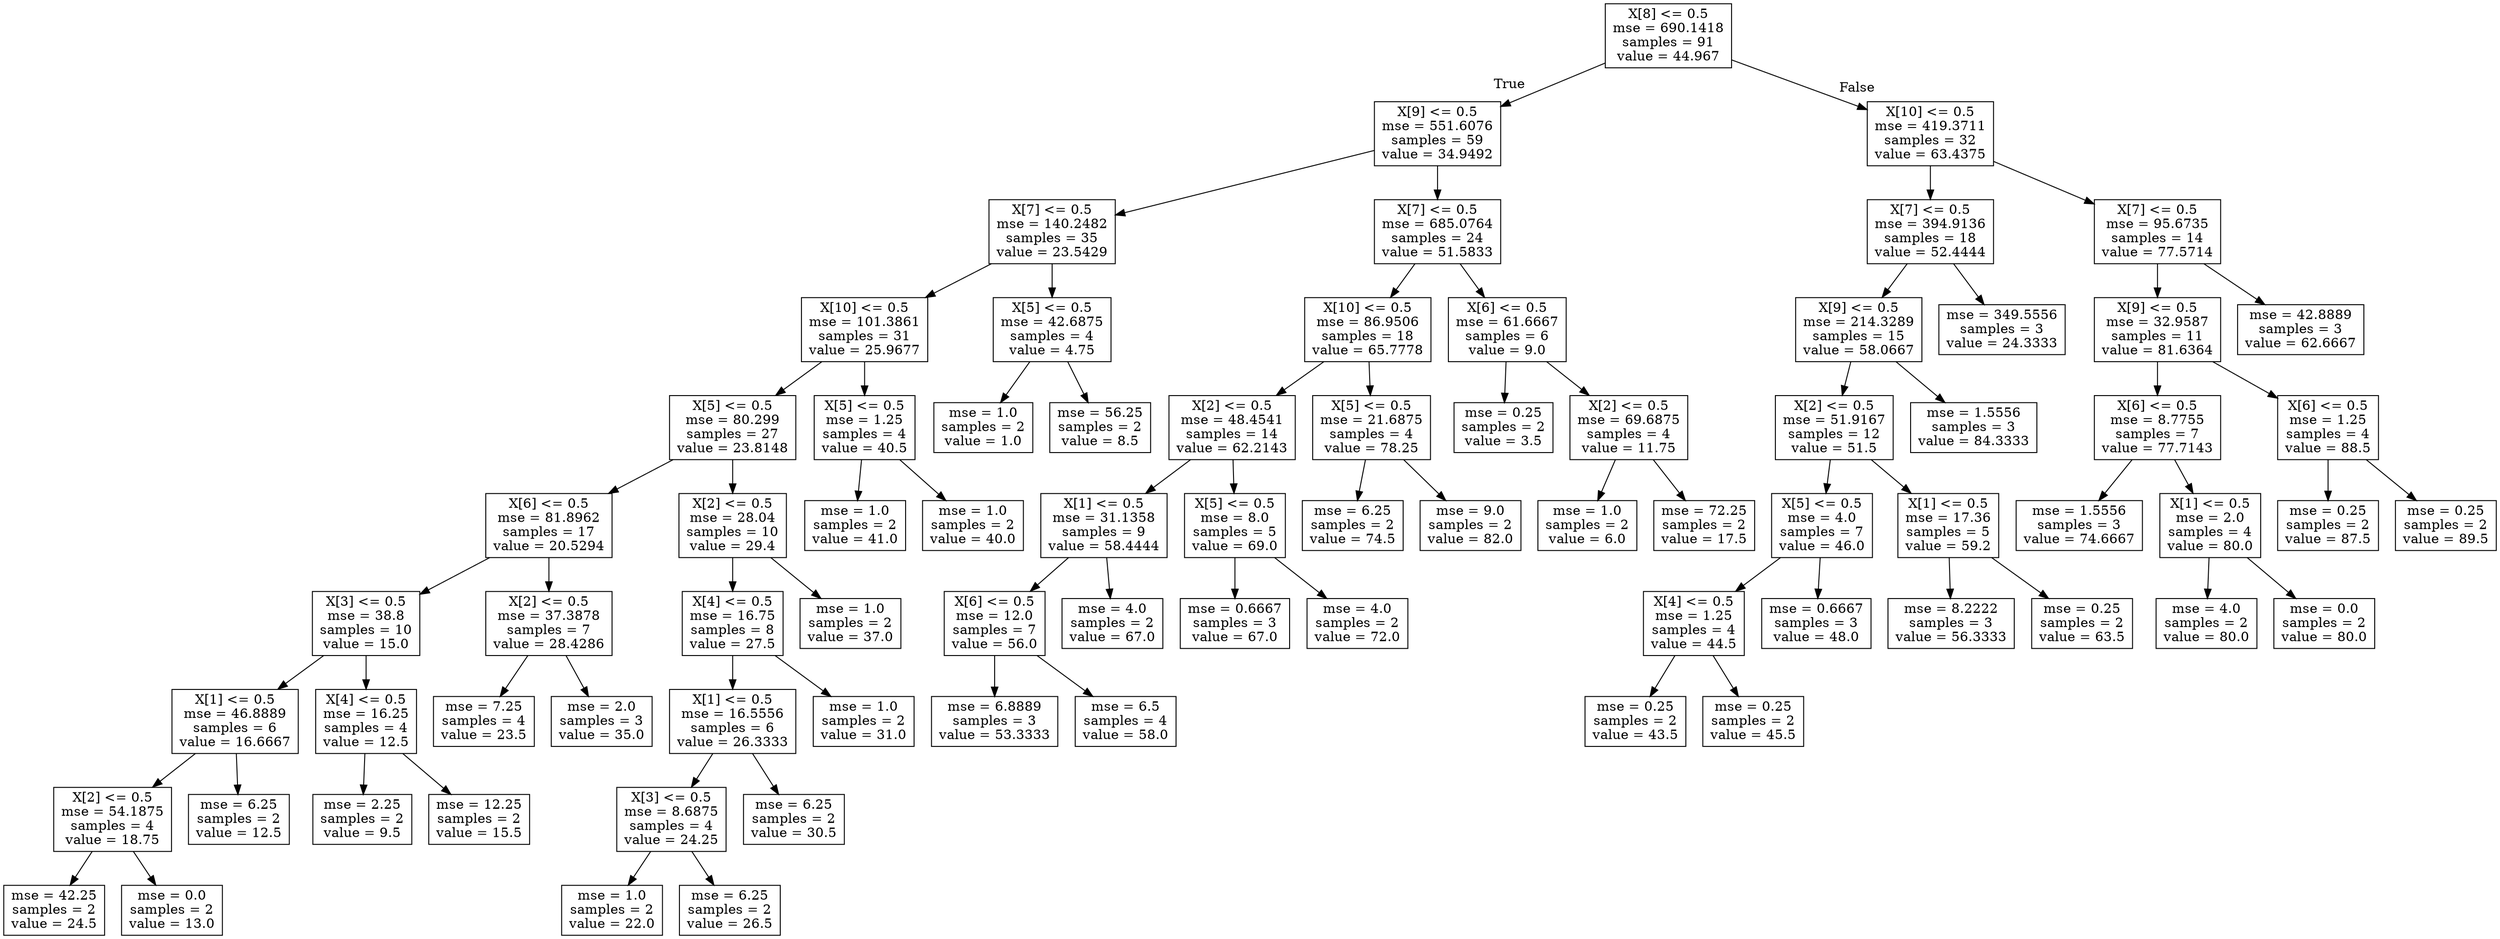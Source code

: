 digraph Tree {
node [shape=box] ;
0 [label="X[8] <= 0.5\nmse = 690.1418\nsamples = 91\nvalue = 44.967"] ;
1 [label="X[9] <= 0.5\nmse = 551.6076\nsamples = 59\nvalue = 34.9492"] ;
0 -> 1 [labeldistance=2.5, labelangle=45, headlabel="True"] ;
2 [label="X[7] <= 0.5\nmse = 140.2482\nsamples = 35\nvalue = 23.5429"] ;
1 -> 2 ;
3 [label="X[10] <= 0.5\nmse = 101.3861\nsamples = 31\nvalue = 25.9677"] ;
2 -> 3 ;
4 [label="X[5] <= 0.5\nmse = 80.299\nsamples = 27\nvalue = 23.8148"] ;
3 -> 4 ;
5 [label="X[6] <= 0.5\nmse = 81.8962\nsamples = 17\nvalue = 20.5294"] ;
4 -> 5 ;
6 [label="X[3] <= 0.5\nmse = 38.8\nsamples = 10\nvalue = 15.0"] ;
5 -> 6 ;
7 [label="X[1] <= 0.5\nmse = 46.8889\nsamples = 6\nvalue = 16.6667"] ;
6 -> 7 ;
8 [label="X[2] <= 0.5\nmse = 54.1875\nsamples = 4\nvalue = 18.75"] ;
7 -> 8 ;
9 [label="mse = 42.25\nsamples = 2\nvalue = 24.5"] ;
8 -> 9 ;
10 [label="mse = 0.0\nsamples = 2\nvalue = 13.0"] ;
8 -> 10 ;
11 [label="mse = 6.25\nsamples = 2\nvalue = 12.5"] ;
7 -> 11 ;
12 [label="X[4] <= 0.5\nmse = 16.25\nsamples = 4\nvalue = 12.5"] ;
6 -> 12 ;
13 [label="mse = 2.25\nsamples = 2\nvalue = 9.5"] ;
12 -> 13 ;
14 [label="mse = 12.25\nsamples = 2\nvalue = 15.5"] ;
12 -> 14 ;
15 [label="X[2] <= 0.5\nmse = 37.3878\nsamples = 7\nvalue = 28.4286"] ;
5 -> 15 ;
16 [label="mse = 7.25\nsamples = 4\nvalue = 23.5"] ;
15 -> 16 ;
17 [label="mse = 2.0\nsamples = 3\nvalue = 35.0"] ;
15 -> 17 ;
18 [label="X[2] <= 0.5\nmse = 28.04\nsamples = 10\nvalue = 29.4"] ;
4 -> 18 ;
19 [label="X[4] <= 0.5\nmse = 16.75\nsamples = 8\nvalue = 27.5"] ;
18 -> 19 ;
20 [label="X[1] <= 0.5\nmse = 16.5556\nsamples = 6\nvalue = 26.3333"] ;
19 -> 20 ;
21 [label="X[3] <= 0.5\nmse = 8.6875\nsamples = 4\nvalue = 24.25"] ;
20 -> 21 ;
22 [label="mse = 1.0\nsamples = 2\nvalue = 22.0"] ;
21 -> 22 ;
23 [label="mse = 6.25\nsamples = 2\nvalue = 26.5"] ;
21 -> 23 ;
24 [label="mse = 6.25\nsamples = 2\nvalue = 30.5"] ;
20 -> 24 ;
25 [label="mse = 1.0\nsamples = 2\nvalue = 31.0"] ;
19 -> 25 ;
26 [label="mse = 1.0\nsamples = 2\nvalue = 37.0"] ;
18 -> 26 ;
27 [label="X[5] <= 0.5\nmse = 1.25\nsamples = 4\nvalue = 40.5"] ;
3 -> 27 ;
28 [label="mse = 1.0\nsamples = 2\nvalue = 41.0"] ;
27 -> 28 ;
29 [label="mse = 1.0\nsamples = 2\nvalue = 40.0"] ;
27 -> 29 ;
30 [label="X[5] <= 0.5\nmse = 42.6875\nsamples = 4\nvalue = 4.75"] ;
2 -> 30 ;
31 [label="mse = 1.0\nsamples = 2\nvalue = 1.0"] ;
30 -> 31 ;
32 [label="mse = 56.25\nsamples = 2\nvalue = 8.5"] ;
30 -> 32 ;
33 [label="X[7] <= 0.5\nmse = 685.0764\nsamples = 24\nvalue = 51.5833"] ;
1 -> 33 ;
34 [label="X[10] <= 0.5\nmse = 86.9506\nsamples = 18\nvalue = 65.7778"] ;
33 -> 34 ;
35 [label="X[2] <= 0.5\nmse = 48.4541\nsamples = 14\nvalue = 62.2143"] ;
34 -> 35 ;
36 [label="X[1] <= 0.5\nmse = 31.1358\nsamples = 9\nvalue = 58.4444"] ;
35 -> 36 ;
37 [label="X[6] <= 0.5\nmse = 12.0\nsamples = 7\nvalue = 56.0"] ;
36 -> 37 ;
38 [label="mse = 6.8889\nsamples = 3\nvalue = 53.3333"] ;
37 -> 38 ;
39 [label="mse = 6.5\nsamples = 4\nvalue = 58.0"] ;
37 -> 39 ;
40 [label="mse = 4.0\nsamples = 2\nvalue = 67.0"] ;
36 -> 40 ;
41 [label="X[5] <= 0.5\nmse = 8.0\nsamples = 5\nvalue = 69.0"] ;
35 -> 41 ;
42 [label="mse = 0.6667\nsamples = 3\nvalue = 67.0"] ;
41 -> 42 ;
43 [label="mse = 4.0\nsamples = 2\nvalue = 72.0"] ;
41 -> 43 ;
44 [label="X[5] <= 0.5\nmse = 21.6875\nsamples = 4\nvalue = 78.25"] ;
34 -> 44 ;
45 [label="mse = 6.25\nsamples = 2\nvalue = 74.5"] ;
44 -> 45 ;
46 [label="mse = 9.0\nsamples = 2\nvalue = 82.0"] ;
44 -> 46 ;
47 [label="X[6] <= 0.5\nmse = 61.6667\nsamples = 6\nvalue = 9.0"] ;
33 -> 47 ;
48 [label="mse = 0.25\nsamples = 2\nvalue = 3.5"] ;
47 -> 48 ;
49 [label="X[2] <= 0.5\nmse = 69.6875\nsamples = 4\nvalue = 11.75"] ;
47 -> 49 ;
50 [label="mse = 1.0\nsamples = 2\nvalue = 6.0"] ;
49 -> 50 ;
51 [label="mse = 72.25\nsamples = 2\nvalue = 17.5"] ;
49 -> 51 ;
52 [label="X[10] <= 0.5\nmse = 419.3711\nsamples = 32\nvalue = 63.4375"] ;
0 -> 52 [labeldistance=2.5, labelangle=-45, headlabel="False"] ;
53 [label="X[7] <= 0.5\nmse = 394.9136\nsamples = 18\nvalue = 52.4444"] ;
52 -> 53 ;
54 [label="X[9] <= 0.5\nmse = 214.3289\nsamples = 15\nvalue = 58.0667"] ;
53 -> 54 ;
55 [label="X[2] <= 0.5\nmse = 51.9167\nsamples = 12\nvalue = 51.5"] ;
54 -> 55 ;
56 [label="X[5] <= 0.5\nmse = 4.0\nsamples = 7\nvalue = 46.0"] ;
55 -> 56 ;
57 [label="X[4] <= 0.5\nmse = 1.25\nsamples = 4\nvalue = 44.5"] ;
56 -> 57 ;
58 [label="mse = 0.25\nsamples = 2\nvalue = 43.5"] ;
57 -> 58 ;
59 [label="mse = 0.25\nsamples = 2\nvalue = 45.5"] ;
57 -> 59 ;
60 [label="mse = 0.6667\nsamples = 3\nvalue = 48.0"] ;
56 -> 60 ;
61 [label="X[1] <= 0.5\nmse = 17.36\nsamples = 5\nvalue = 59.2"] ;
55 -> 61 ;
62 [label="mse = 8.2222\nsamples = 3\nvalue = 56.3333"] ;
61 -> 62 ;
63 [label="mse = 0.25\nsamples = 2\nvalue = 63.5"] ;
61 -> 63 ;
64 [label="mse = 1.5556\nsamples = 3\nvalue = 84.3333"] ;
54 -> 64 ;
65 [label="mse = 349.5556\nsamples = 3\nvalue = 24.3333"] ;
53 -> 65 ;
66 [label="X[7] <= 0.5\nmse = 95.6735\nsamples = 14\nvalue = 77.5714"] ;
52 -> 66 ;
67 [label="X[9] <= 0.5\nmse = 32.9587\nsamples = 11\nvalue = 81.6364"] ;
66 -> 67 ;
68 [label="X[6] <= 0.5\nmse = 8.7755\nsamples = 7\nvalue = 77.7143"] ;
67 -> 68 ;
69 [label="mse = 1.5556\nsamples = 3\nvalue = 74.6667"] ;
68 -> 69 ;
70 [label="X[1] <= 0.5\nmse = 2.0\nsamples = 4\nvalue = 80.0"] ;
68 -> 70 ;
71 [label="mse = 4.0\nsamples = 2\nvalue = 80.0"] ;
70 -> 71 ;
72 [label="mse = 0.0\nsamples = 2\nvalue = 80.0"] ;
70 -> 72 ;
73 [label="X[6] <= 0.5\nmse = 1.25\nsamples = 4\nvalue = 88.5"] ;
67 -> 73 ;
74 [label="mse = 0.25\nsamples = 2\nvalue = 87.5"] ;
73 -> 74 ;
75 [label="mse = 0.25\nsamples = 2\nvalue = 89.5"] ;
73 -> 75 ;
76 [label="mse = 42.8889\nsamples = 3\nvalue = 62.6667"] ;
66 -> 76 ;
}